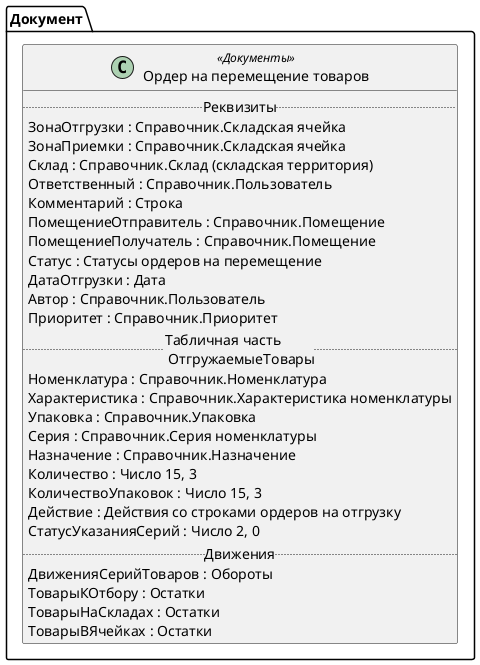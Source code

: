 ﻿@startuml ОрдерНаПеремещениеТоваров
'!include templates.wsd
'..\include templates.wsd
class Документ.ОрдерНаПеремещениеТоваров as "Ордер на перемещение товаров" <<Документы>>
{
..Реквизиты..
ЗонаОтгрузки : Справочник.Складская ячейка
ЗонаПриемки : Справочник.Складская ячейка
Склад : Справочник.Склад (складская территория)
Ответственный : Справочник.Пользователь
Комментарий : Строка
ПомещениеОтправитель : Справочник.Помещение
ПомещениеПолучатель : Справочник.Помещение
Статус : Статусы ордеров на перемещение
ДатаОтгрузки : Дата
Автор : Справочник.Пользователь
Приоритет : Справочник.Приоритет
..Табличная часть \n ОтгружаемыеТовары..
Номенклатура : Справочник.Номенклатура
Характеристика : Справочник.Характеристика номенклатуры
Упаковка : Справочник.Упаковка
Серия : Справочник.Серия номенклатуры
Назначение : Справочник.Назначение
Количество : Число 15, 3
КоличествоУпаковок : Число 15, 3
Действие : Действия со строками ордеров на отгрузку
СтатусУказанияСерий : Число 2, 0
..Движения..
ДвиженияСерийТоваров : Обороты
ТоварыКОтбору : Остатки
ТоварыНаСкладах : Остатки
ТоварыВЯчейках : Остатки
}
@enduml
